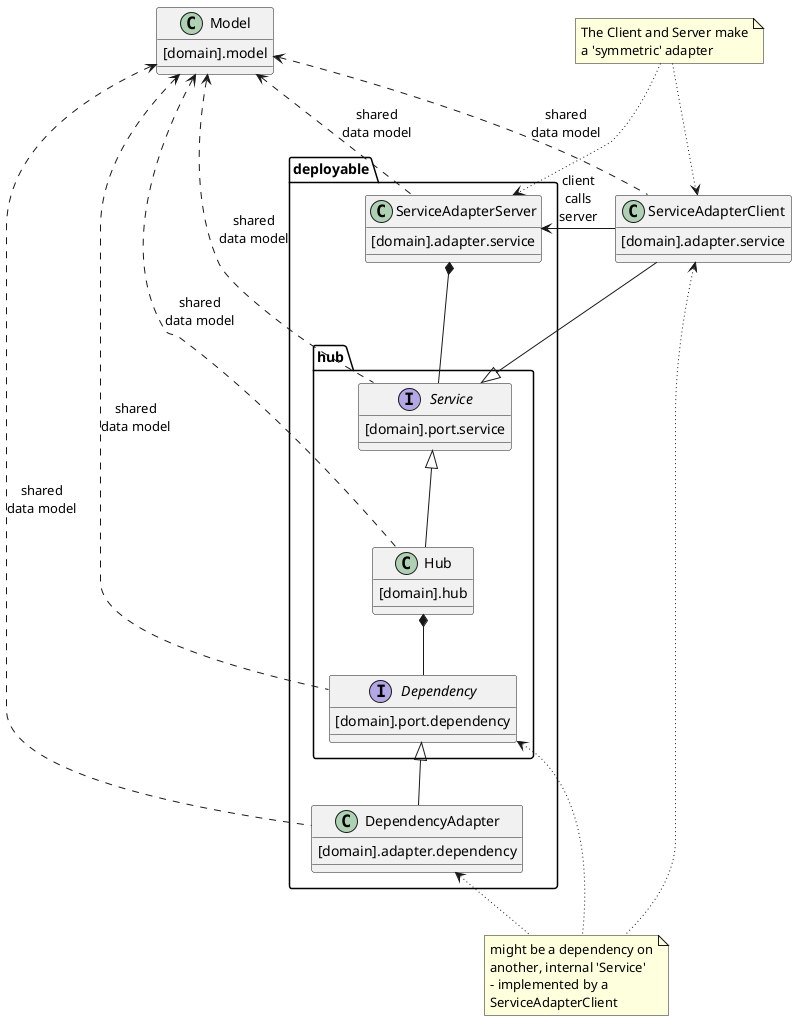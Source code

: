 @startuml
'https://plantuml.com/class-diagram

class ServiceAdapterClient {
    [domain].adapter.service
}

package deployable {
    class ServiceAdapterServer {
    [domain].adapter.service
    }
    package hub {
        interface Service {
            [domain].port.service
        }
        interface Dependency {
            [domain].port.dependency
        }
        class Hub {
            [domain].hub
        }
    }
    class DependencyAdapter {
        [domain].adapter.dependency
    }
}

class Model {
    [domain].model
}

Service <|-- Hub
Service <|-- ServiceAdapterClient
Dependency <|-- DependencyAdapter

Hub *-- Dependency
ServiceAdapterServer *-- Service

note "might be a dependency on\nanother, internal 'Service'\n- implemented by a\nServiceAdapterClient" as N1
Dependency <-[dotted]- N1
DependencyAdapter <-[dotted]- N1
ServiceAdapterClient <-[dotted]- N1
ServiceAdapterClient -> ServiceAdapterServer : client\ncalls\nserver

note "The Client and Server make\na 'symmetric' adapter" as N2
N2 -[dotted]-> ServiceAdapterClient
N2 -[dotted]-> ServiceAdapterServer

Model <.. Service : shared\ndata model
Model <.. ServiceAdapterClient : shared\ndata model
Model <.. ServiceAdapterServer : shared\ndata model
Model <.. Hub : shared\ndata model
Model <.. Dependency : shared\ndata model
Model <.. DependencyAdapter : shared\ndata model


@enduml